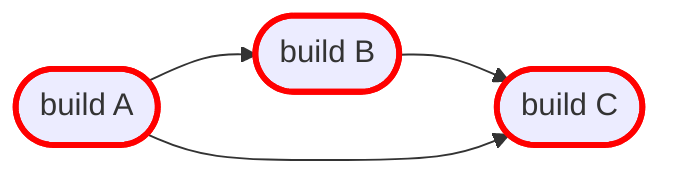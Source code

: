 flowchart LR
classDef forced stroke:red,stroke-width:3px
classDef required stroke:orange,stroke-width:3px
classDef selected stroke:black,stroke-width:3px
54E3E662F74726559379BF833EF9D253398336E227A034D9489AA3F3F84BB6EF([build B])
54E3E662F74726559379BF833EF9D253398336E227A034D9489AA3F3F84BB6EF --> A56C088A9E1E007252BB642F712C1C04B2FECF83F0FCBF70766BAEF9C1AEF5EF
class 54E3E662F74726559379BF833EF9D253398336E227A034D9489AA3F3F84BB6EF forced
B235A49D02A24D2A39666561721CB9C36AEE5FB83AF94FA1F0EB6C5CB9A194B3([build A])
B235A49D02A24D2A39666561721CB9C36AEE5FB83AF94FA1F0EB6C5CB9A194B3 --> 54E3E662F74726559379BF833EF9D253398336E227A034D9489AA3F3F84BB6EF
B235A49D02A24D2A39666561721CB9C36AEE5FB83AF94FA1F0EB6C5CB9A194B3 --> A56C088A9E1E007252BB642F712C1C04B2FECF83F0FCBF70766BAEF9C1AEF5EF
class B235A49D02A24D2A39666561721CB9C36AEE5FB83AF94FA1F0EB6C5CB9A194B3 forced
A56C088A9E1E007252BB642F712C1C04B2FECF83F0FCBF70766BAEF9C1AEF5EF([build C])
class A56C088A9E1E007252BB642F712C1C04B2FECF83F0FCBF70766BAEF9C1AEF5EF forced